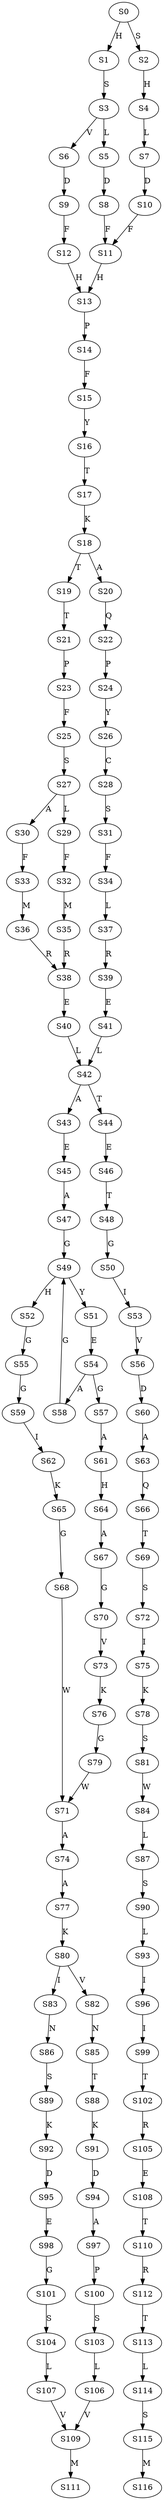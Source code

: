 strict digraph  {
	S0 -> S1 [ label = H ];
	S0 -> S2 [ label = S ];
	S1 -> S3 [ label = S ];
	S2 -> S4 [ label = H ];
	S3 -> S5 [ label = L ];
	S3 -> S6 [ label = V ];
	S4 -> S7 [ label = L ];
	S5 -> S8 [ label = D ];
	S6 -> S9 [ label = D ];
	S7 -> S10 [ label = D ];
	S8 -> S11 [ label = F ];
	S9 -> S12 [ label = F ];
	S10 -> S11 [ label = F ];
	S11 -> S13 [ label = H ];
	S12 -> S13 [ label = H ];
	S13 -> S14 [ label = P ];
	S14 -> S15 [ label = F ];
	S15 -> S16 [ label = Y ];
	S16 -> S17 [ label = T ];
	S17 -> S18 [ label = K ];
	S18 -> S19 [ label = T ];
	S18 -> S20 [ label = A ];
	S19 -> S21 [ label = T ];
	S20 -> S22 [ label = Q ];
	S21 -> S23 [ label = P ];
	S22 -> S24 [ label = P ];
	S23 -> S25 [ label = F ];
	S24 -> S26 [ label = Y ];
	S25 -> S27 [ label = S ];
	S26 -> S28 [ label = C ];
	S27 -> S29 [ label = L ];
	S27 -> S30 [ label = A ];
	S28 -> S31 [ label = S ];
	S29 -> S32 [ label = F ];
	S30 -> S33 [ label = F ];
	S31 -> S34 [ label = F ];
	S32 -> S35 [ label = M ];
	S33 -> S36 [ label = M ];
	S34 -> S37 [ label = L ];
	S35 -> S38 [ label = R ];
	S36 -> S38 [ label = R ];
	S37 -> S39 [ label = R ];
	S38 -> S40 [ label = E ];
	S39 -> S41 [ label = E ];
	S40 -> S42 [ label = L ];
	S41 -> S42 [ label = L ];
	S42 -> S43 [ label = A ];
	S42 -> S44 [ label = T ];
	S43 -> S45 [ label = E ];
	S44 -> S46 [ label = E ];
	S45 -> S47 [ label = A ];
	S46 -> S48 [ label = T ];
	S47 -> S49 [ label = G ];
	S48 -> S50 [ label = G ];
	S49 -> S51 [ label = Y ];
	S49 -> S52 [ label = H ];
	S50 -> S53 [ label = I ];
	S51 -> S54 [ label = E ];
	S52 -> S55 [ label = G ];
	S53 -> S56 [ label = V ];
	S54 -> S57 [ label = G ];
	S54 -> S58 [ label = A ];
	S55 -> S59 [ label = G ];
	S56 -> S60 [ label = D ];
	S57 -> S61 [ label = A ];
	S58 -> S49 [ label = G ];
	S59 -> S62 [ label = I ];
	S60 -> S63 [ label = A ];
	S61 -> S64 [ label = H ];
	S62 -> S65 [ label = K ];
	S63 -> S66 [ label = Q ];
	S64 -> S67 [ label = A ];
	S65 -> S68 [ label = G ];
	S66 -> S69 [ label = T ];
	S67 -> S70 [ label = G ];
	S68 -> S71 [ label = W ];
	S69 -> S72 [ label = S ];
	S70 -> S73 [ label = V ];
	S71 -> S74 [ label = A ];
	S72 -> S75 [ label = I ];
	S73 -> S76 [ label = K ];
	S74 -> S77 [ label = A ];
	S75 -> S78 [ label = K ];
	S76 -> S79 [ label = G ];
	S77 -> S80 [ label = K ];
	S78 -> S81 [ label = S ];
	S79 -> S71 [ label = W ];
	S80 -> S82 [ label = V ];
	S80 -> S83 [ label = I ];
	S81 -> S84 [ label = W ];
	S82 -> S85 [ label = N ];
	S83 -> S86 [ label = N ];
	S84 -> S87 [ label = L ];
	S85 -> S88 [ label = T ];
	S86 -> S89 [ label = S ];
	S87 -> S90 [ label = S ];
	S88 -> S91 [ label = K ];
	S89 -> S92 [ label = K ];
	S90 -> S93 [ label = L ];
	S91 -> S94 [ label = D ];
	S92 -> S95 [ label = D ];
	S93 -> S96 [ label = I ];
	S94 -> S97 [ label = A ];
	S95 -> S98 [ label = E ];
	S96 -> S99 [ label = I ];
	S97 -> S100 [ label = P ];
	S98 -> S101 [ label = G ];
	S99 -> S102 [ label = T ];
	S100 -> S103 [ label = S ];
	S101 -> S104 [ label = S ];
	S102 -> S105 [ label = R ];
	S103 -> S106 [ label = L ];
	S104 -> S107 [ label = L ];
	S105 -> S108 [ label = E ];
	S106 -> S109 [ label = V ];
	S107 -> S109 [ label = V ];
	S108 -> S110 [ label = T ];
	S109 -> S111 [ label = M ];
	S110 -> S112 [ label = R ];
	S112 -> S113 [ label = T ];
	S113 -> S114 [ label = L ];
	S114 -> S115 [ label = S ];
	S115 -> S116 [ label = M ];
}

